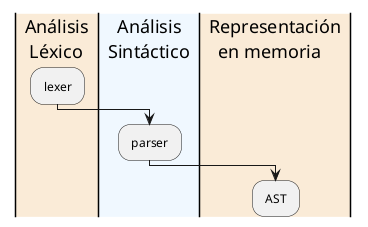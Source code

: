 @startuml
' Tomado de página 97-98, diagrama de carriles
' Guia de Referencia del lenguaje PlantUML

|#AntiqueWhite| Análisis \n  Léxico |
: lexer ;
|#AliceBlue|   Análisis\n Sintáctico |
: parser ;
|#AntiqueWhite| Representación \n   en memoria|
: AST ;
@enduml